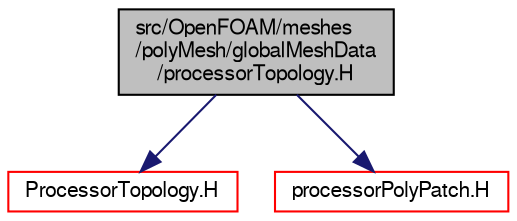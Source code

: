digraph "src/OpenFOAM/meshes/polyMesh/globalMeshData/processorTopology.H"
{
  bgcolor="transparent";
  edge [fontname="FreeSans",fontsize="10",labelfontname="FreeSans",labelfontsize="10"];
  node [fontname="FreeSans",fontsize="10",shape=record];
  Node0 [label="src/OpenFOAM/meshes\l/polyMesh/globalMeshData\l/processorTopology.H",height=0.2,width=0.4,color="black", fillcolor="grey75", style="filled", fontcolor="black"];
  Node0 -> Node1 [color="midnightblue",fontsize="10",style="solid",fontname="FreeSans"];
  Node1 [label="ProcessorTopology.H",height=0.2,width=0.4,color="red",URL="$a12122.html"];
  Node0 -> Node51 [color="midnightblue",fontsize="10",style="solid",fontname="FreeSans"];
  Node51 [label="processorPolyPatch.H",height=0.2,width=0.4,color="red",URL="$a11717.html"];
}
